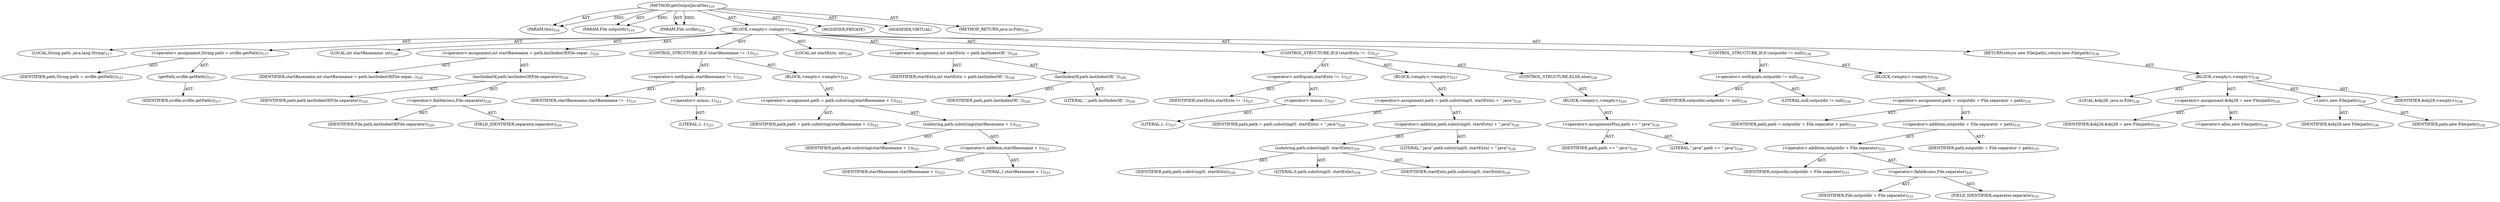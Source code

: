 digraph "getOutputJavaFile" {  
"111669149726" [label = <(METHOD,getOutputJavaFile)<SUB>516</SUB>> ]
"115964117047" [label = <(PARAM,this)<SUB>516</SUB>> ]
"115964117048" [label = <(PARAM,File outputdir)<SUB>516</SUB>> ]
"115964117049" [label = <(PARAM,File srcfile)<SUB>516</SUB>> ]
"25769803862" [label = <(BLOCK,&lt;empty&gt;,&lt;empty&gt;)<SUB>516</SUB>> ]
"94489280553" [label = <(LOCAL,String path: java.lang.String)<SUB>517</SUB>> ]
"30064771404" [label = <(&lt;operator&gt;.assignment,String path = srcfile.getPath())<SUB>517</SUB>> ]
"68719476973" [label = <(IDENTIFIER,path,String path = srcfile.getPath())<SUB>517</SUB>> ]
"30064771405" [label = <(getPath,srcfile.getPath())<SUB>517</SUB>> ]
"68719476974" [label = <(IDENTIFIER,srcfile,srcfile.getPath())<SUB>517</SUB>> ]
"94489280554" [label = <(LOCAL,int startBasename: int)<SUB>520</SUB>> ]
"30064771406" [label = <(&lt;operator&gt;.assignment,int startBasename = path.lastIndexOf(File.separ...)<SUB>520</SUB>> ]
"68719476975" [label = <(IDENTIFIER,startBasename,int startBasename = path.lastIndexOf(File.separ...)<SUB>520</SUB>> ]
"30064771407" [label = <(lastIndexOf,path.lastIndexOf(File.separator))<SUB>520</SUB>> ]
"68719476976" [label = <(IDENTIFIER,path,path.lastIndexOf(File.separator))<SUB>520</SUB>> ]
"30064771408" [label = <(&lt;operator&gt;.fieldAccess,File.separator)<SUB>520</SUB>> ]
"68719476977" [label = <(IDENTIFIER,File,path.lastIndexOf(File.separator))<SUB>520</SUB>> ]
"55834574950" [label = <(FIELD_IDENTIFIER,separator,separator)<SUB>520</SUB>> ]
"47244640284" [label = <(CONTROL_STRUCTURE,IF,if (startBasename != -1))<SUB>521</SUB>> ]
"30064771409" [label = <(&lt;operator&gt;.notEquals,startBasename != -1)<SUB>521</SUB>> ]
"68719476978" [label = <(IDENTIFIER,startBasename,startBasename != -1)<SUB>521</SUB>> ]
"30064771410" [label = <(&lt;operator&gt;.minus,-1)<SUB>521</SUB>> ]
"90194313248" [label = <(LITERAL,1,-1)<SUB>521</SUB>> ]
"25769803863" [label = <(BLOCK,&lt;empty&gt;,&lt;empty&gt;)<SUB>521</SUB>> ]
"30064771411" [label = <(&lt;operator&gt;.assignment,path = path.substring(startBasename + 1))<SUB>522</SUB>> ]
"68719476979" [label = <(IDENTIFIER,path,path = path.substring(startBasename + 1))<SUB>522</SUB>> ]
"30064771412" [label = <(substring,path.substring(startBasename + 1))<SUB>522</SUB>> ]
"68719476980" [label = <(IDENTIFIER,path,path.substring(startBasename + 1))<SUB>522</SUB>> ]
"30064771413" [label = <(&lt;operator&gt;.addition,startBasename + 1)<SUB>522</SUB>> ]
"68719476981" [label = <(IDENTIFIER,startBasename,startBasename + 1)<SUB>522</SUB>> ]
"90194313249" [label = <(LITERAL,1,startBasename + 1)<SUB>522</SUB>> ]
"94489280555" [label = <(LOCAL,int startExtn: int)<SUB>526</SUB>> ]
"30064771414" [label = <(&lt;operator&gt;.assignment,int startExtn = path.lastIndexOf('.'))<SUB>526</SUB>> ]
"68719476982" [label = <(IDENTIFIER,startExtn,int startExtn = path.lastIndexOf('.'))<SUB>526</SUB>> ]
"30064771415" [label = <(lastIndexOf,path.lastIndexOf('.'))<SUB>526</SUB>> ]
"68719476983" [label = <(IDENTIFIER,path,path.lastIndexOf('.'))<SUB>526</SUB>> ]
"90194313250" [label = <(LITERAL,'.',path.lastIndexOf('.'))<SUB>526</SUB>> ]
"47244640285" [label = <(CONTROL_STRUCTURE,IF,if (startExtn != -1))<SUB>527</SUB>> ]
"30064771416" [label = <(&lt;operator&gt;.notEquals,startExtn != -1)<SUB>527</SUB>> ]
"68719476984" [label = <(IDENTIFIER,startExtn,startExtn != -1)<SUB>527</SUB>> ]
"30064771417" [label = <(&lt;operator&gt;.minus,-1)<SUB>527</SUB>> ]
"90194313251" [label = <(LITERAL,1,-1)<SUB>527</SUB>> ]
"25769803864" [label = <(BLOCK,&lt;empty&gt;,&lt;empty&gt;)<SUB>527</SUB>> ]
"30064771418" [label = <(&lt;operator&gt;.assignment,path = path.substring(0, startExtn) + &quot;.java&quot;)<SUB>528</SUB>> ]
"68719476985" [label = <(IDENTIFIER,path,path = path.substring(0, startExtn) + &quot;.java&quot;)<SUB>528</SUB>> ]
"30064771419" [label = <(&lt;operator&gt;.addition,path.substring(0, startExtn) + &quot;.java&quot;)<SUB>528</SUB>> ]
"30064771420" [label = <(substring,path.substring(0, startExtn))<SUB>528</SUB>> ]
"68719476986" [label = <(IDENTIFIER,path,path.substring(0, startExtn))<SUB>528</SUB>> ]
"90194313252" [label = <(LITERAL,0,path.substring(0, startExtn))<SUB>528</SUB>> ]
"68719476987" [label = <(IDENTIFIER,startExtn,path.substring(0, startExtn))<SUB>528</SUB>> ]
"90194313253" [label = <(LITERAL,&quot;.java&quot;,path.substring(0, startExtn) + &quot;.java&quot;)<SUB>528</SUB>> ]
"47244640286" [label = <(CONTROL_STRUCTURE,ELSE,else)<SUB>529</SUB>> ]
"25769803865" [label = <(BLOCK,&lt;empty&gt;,&lt;empty&gt;)<SUB>529</SUB>> ]
"30064771421" [label = <(&lt;operator&gt;.assignmentPlus,path += &quot;.java&quot;)<SUB>530</SUB>> ]
"68719476988" [label = <(IDENTIFIER,path,path += &quot;.java&quot;)<SUB>530</SUB>> ]
"90194313254" [label = <(LITERAL,&quot;.java&quot;,path += &quot;.java&quot;)<SUB>530</SUB>> ]
"47244640287" [label = <(CONTROL_STRUCTURE,IF,if (outputdir != null))<SUB>534</SUB>> ]
"30064771422" [label = <(&lt;operator&gt;.notEquals,outputdir != null)<SUB>534</SUB>> ]
"68719476989" [label = <(IDENTIFIER,outputdir,outputdir != null)<SUB>534</SUB>> ]
"90194313255" [label = <(LITERAL,null,outputdir != null)<SUB>534</SUB>> ]
"25769803866" [label = <(BLOCK,&lt;empty&gt;,&lt;empty&gt;)<SUB>534</SUB>> ]
"30064771423" [label = <(&lt;operator&gt;.assignment,path = outputdir + File.separator + path)<SUB>535</SUB>> ]
"68719476990" [label = <(IDENTIFIER,path,path = outputdir + File.separator + path)<SUB>535</SUB>> ]
"30064771424" [label = <(&lt;operator&gt;.addition,outputdir + File.separator + path)<SUB>535</SUB>> ]
"30064771425" [label = <(&lt;operator&gt;.addition,outputdir + File.separator)<SUB>535</SUB>> ]
"68719476991" [label = <(IDENTIFIER,outputdir,outputdir + File.separator)<SUB>535</SUB>> ]
"30064771426" [label = <(&lt;operator&gt;.fieldAccess,File.separator)<SUB>535</SUB>> ]
"68719476992" [label = <(IDENTIFIER,File,outputdir + File.separator)<SUB>535</SUB>> ]
"55834574951" [label = <(FIELD_IDENTIFIER,separator,separator)<SUB>535</SUB>> ]
"68719476993" [label = <(IDENTIFIER,path,outputdir + File.separator + path)<SUB>535</SUB>> ]
"146028888069" [label = <(RETURN,return new File(path);,return new File(path);)<SUB>538</SUB>> ]
"25769803867" [label = <(BLOCK,&lt;empty&gt;,&lt;empty&gt;)<SUB>538</SUB>> ]
"94489280556" [label = <(LOCAL,$obj28: java.io.File)<SUB>538</SUB>> ]
"30064771427" [label = <(&lt;operator&gt;.assignment,$obj28 = new File(path))<SUB>538</SUB>> ]
"68719476994" [label = <(IDENTIFIER,$obj28,$obj28 = new File(path))<SUB>538</SUB>> ]
"30064771428" [label = <(&lt;operator&gt;.alloc,new File(path))<SUB>538</SUB>> ]
"30064771429" [label = <(&lt;init&gt;,new File(path))<SUB>538</SUB>> ]
"68719476995" [label = <(IDENTIFIER,$obj28,new File(path))<SUB>538</SUB>> ]
"68719476996" [label = <(IDENTIFIER,path,new File(path))<SUB>538</SUB>> ]
"68719476997" [label = <(IDENTIFIER,$obj28,&lt;empty&gt;)<SUB>538</SUB>> ]
"133143986311" [label = <(MODIFIER,PRIVATE)> ]
"133143986312" [label = <(MODIFIER,VIRTUAL)> ]
"128849018910" [label = <(METHOD_RETURN,java.io.File)<SUB>516</SUB>> ]
  "111669149726" -> "115964117047"  [ label = "AST: "] 
  "111669149726" -> "115964117048"  [ label = "AST: "] 
  "111669149726" -> "115964117049"  [ label = "AST: "] 
  "111669149726" -> "25769803862"  [ label = "AST: "] 
  "111669149726" -> "133143986311"  [ label = "AST: "] 
  "111669149726" -> "133143986312"  [ label = "AST: "] 
  "111669149726" -> "128849018910"  [ label = "AST: "] 
  "25769803862" -> "94489280553"  [ label = "AST: "] 
  "25769803862" -> "30064771404"  [ label = "AST: "] 
  "25769803862" -> "94489280554"  [ label = "AST: "] 
  "25769803862" -> "30064771406"  [ label = "AST: "] 
  "25769803862" -> "47244640284"  [ label = "AST: "] 
  "25769803862" -> "94489280555"  [ label = "AST: "] 
  "25769803862" -> "30064771414"  [ label = "AST: "] 
  "25769803862" -> "47244640285"  [ label = "AST: "] 
  "25769803862" -> "47244640287"  [ label = "AST: "] 
  "25769803862" -> "146028888069"  [ label = "AST: "] 
  "30064771404" -> "68719476973"  [ label = "AST: "] 
  "30064771404" -> "30064771405"  [ label = "AST: "] 
  "30064771405" -> "68719476974"  [ label = "AST: "] 
  "30064771406" -> "68719476975"  [ label = "AST: "] 
  "30064771406" -> "30064771407"  [ label = "AST: "] 
  "30064771407" -> "68719476976"  [ label = "AST: "] 
  "30064771407" -> "30064771408"  [ label = "AST: "] 
  "30064771408" -> "68719476977"  [ label = "AST: "] 
  "30064771408" -> "55834574950"  [ label = "AST: "] 
  "47244640284" -> "30064771409"  [ label = "AST: "] 
  "47244640284" -> "25769803863"  [ label = "AST: "] 
  "30064771409" -> "68719476978"  [ label = "AST: "] 
  "30064771409" -> "30064771410"  [ label = "AST: "] 
  "30064771410" -> "90194313248"  [ label = "AST: "] 
  "25769803863" -> "30064771411"  [ label = "AST: "] 
  "30064771411" -> "68719476979"  [ label = "AST: "] 
  "30064771411" -> "30064771412"  [ label = "AST: "] 
  "30064771412" -> "68719476980"  [ label = "AST: "] 
  "30064771412" -> "30064771413"  [ label = "AST: "] 
  "30064771413" -> "68719476981"  [ label = "AST: "] 
  "30064771413" -> "90194313249"  [ label = "AST: "] 
  "30064771414" -> "68719476982"  [ label = "AST: "] 
  "30064771414" -> "30064771415"  [ label = "AST: "] 
  "30064771415" -> "68719476983"  [ label = "AST: "] 
  "30064771415" -> "90194313250"  [ label = "AST: "] 
  "47244640285" -> "30064771416"  [ label = "AST: "] 
  "47244640285" -> "25769803864"  [ label = "AST: "] 
  "47244640285" -> "47244640286"  [ label = "AST: "] 
  "30064771416" -> "68719476984"  [ label = "AST: "] 
  "30064771416" -> "30064771417"  [ label = "AST: "] 
  "30064771417" -> "90194313251"  [ label = "AST: "] 
  "25769803864" -> "30064771418"  [ label = "AST: "] 
  "30064771418" -> "68719476985"  [ label = "AST: "] 
  "30064771418" -> "30064771419"  [ label = "AST: "] 
  "30064771419" -> "30064771420"  [ label = "AST: "] 
  "30064771419" -> "90194313253"  [ label = "AST: "] 
  "30064771420" -> "68719476986"  [ label = "AST: "] 
  "30064771420" -> "90194313252"  [ label = "AST: "] 
  "30064771420" -> "68719476987"  [ label = "AST: "] 
  "47244640286" -> "25769803865"  [ label = "AST: "] 
  "25769803865" -> "30064771421"  [ label = "AST: "] 
  "30064771421" -> "68719476988"  [ label = "AST: "] 
  "30064771421" -> "90194313254"  [ label = "AST: "] 
  "47244640287" -> "30064771422"  [ label = "AST: "] 
  "47244640287" -> "25769803866"  [ label = "AST: "] 
  "30064771422" -> "68719476989"  [ label = "AST: "] 
  "30064771422" -> "90194313255"  [ label = "AST: "] 
  "25769803866" -> "30064771423"  [ label = "AST: "] 
  "30064771423" -> "68719476990"  [ label = "AST: "] 
  "30064771423" -> "30064771424"  [ label = "AST: "] 
  "30064771424" -> "30064771425"  [ label = "AST: "] 
  "30064771424" -> "68719476993"  [ label = "AST: "] 
  "30064771425" -> "68719476991"  [ label = "AST: "] 
  "30064771425" -> "30064771426"  [ label = "AST: "] 
  "30064771426" -> "68719476992"  [ label = "AST: "] 
  "30064771426" -> "55834574951"  [ label = "AST: "] 
  "146028888069" -> "25769803867"  [ label = "AST: "] 
  "25769803867" -> "94489280556"  [ label = "AST: "] 
  "25769803867" -> "30064771427"  [ label = "AST: "] 
  "25769803867" -> "30064771429"  [ label = "AST: "] 
  "25769803867" -> "68719476997"  [ label = "AST: "] 
  "30064771427" -> "68719476994"  [ label = "AST: "] 
  "30064771427" -> "30064771428"  [ label = "AST: "] 
  "30064771429" -> "68719476995"  [ label = "AST: "] 
  "30064771429" -> "68719476996"  [ label = "AST: "] 
  "111669149726" -> "115964117047"  [ label = "DDG: "] 
  "111669149726" -> "115964117048"  [ label = "DDG: "] 
  "111669149726" -> "115964117049"  [ label = "DDG: "] 
}
